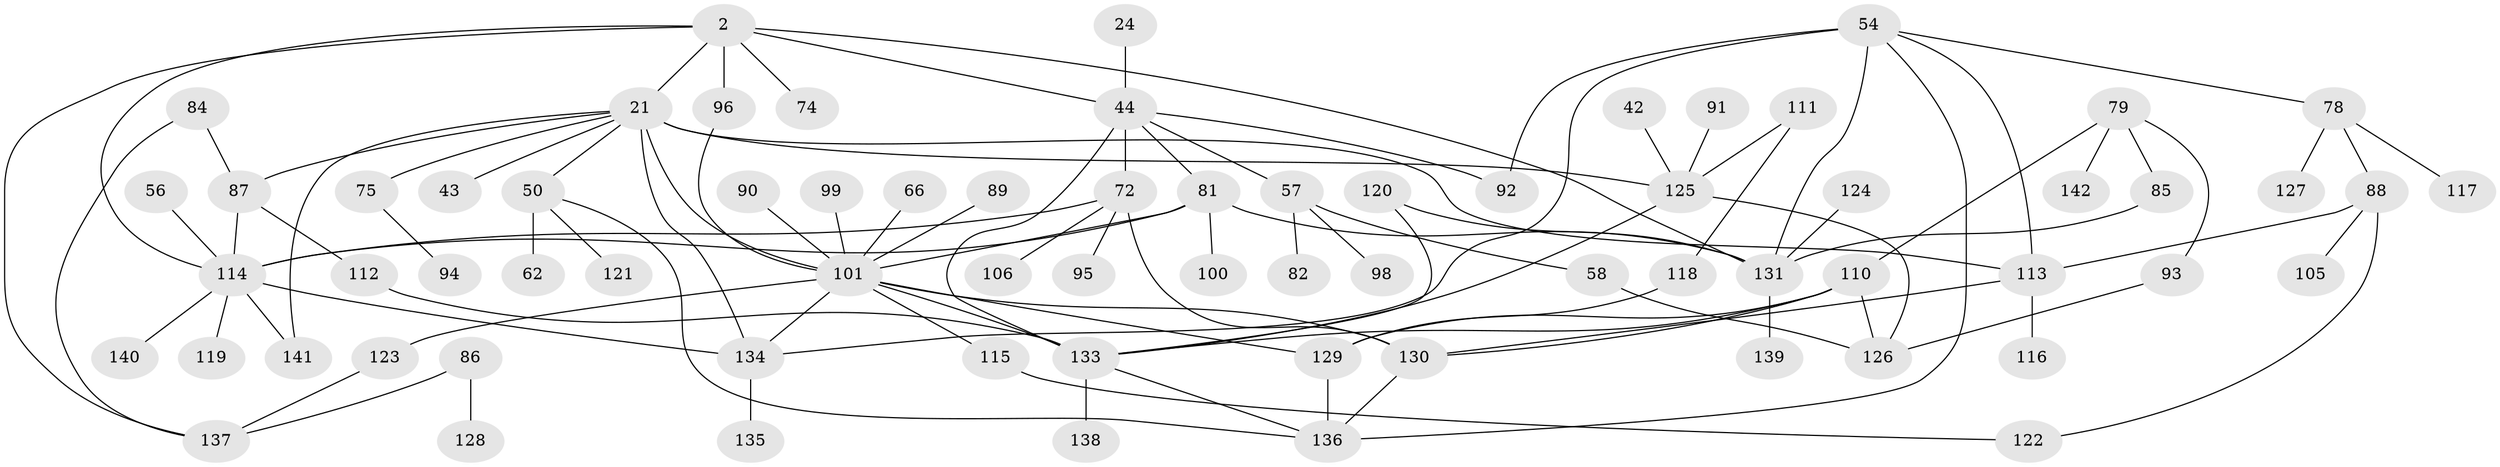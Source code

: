 // original degree distribution, {3: 0.19718309859154928, 9: 0.02112676056338028, 6: 0.014084507042253521, 2: 0.29577464788732394, 4: 0.14084507042253522, 5: 0.056338028169014086, 1: 0.2746478873239437}
// Generated by graph-tools (version 1.1) at 2025/42/03/09/25 04:42:15]
// undirected, 71 vertices, 103 edges
graph export_dot {
graph [start="1"]
  node [color=gray90,style=filled];
  2;
  21 [super="+7+6+14"];
  24 [super="+22"];
  42;
  43;
  44 [super="+5"];
  50 [super="+29"];
  54 [super="+49"];
  56;
  57 [super="+40"];
  58;
  62;
  66;
  72;
  74;
  75;
  78;
  79;
  81 [super="+15+39"];
  82;
  84;
  85;
  86;
  87 [super="+27+59+64"];
  88;
  89;
  90;
  91;
  92;
  93;
  94;
  95;
  96 [super="+47"];
  98;
  99;
  100;
  101 [super="+37+71"];
  105;
  106;
  110 [super="+45+46"];
  111;
  112;
  113 [super="+70"];
  114 [super="+19+26+35"];
  115;
  116;
  117;
  118;
  119;
  120 [super="+103"];
  121;
  122;
  123;
  124;
  125 [super="+69+102+104"];
  126 [super="+34+53"];
  127;
  128;
  129;
  130 [super="+97+60"];
  131 [super="+52+67"];
  133 [super="+80"];
  134 [super="+132+108"];
  135;
  136 [super="+77+83"];
  137 [super="+73+76"];
  138;
  139;
  140;
  141;
  142;
  2 -- 44 [weight=2];
  2 -- 74;
  2 -- 96;
  2 -- 21 [weight=2];
  2 -- 131;
  2 -- 137;
  2 -- 114;
  21 -- 141;
  21 -- 75;
  21 -- 43;
  21 -- 87;
  21 -- 101 [weight=3];
  21 -- 50;
  21 -- 134;
  21 -- 125 [weight=3];
  21 -- 113;
  24 -- 44;
  42 -- 125;
  44 -- 81;
  44 -- 72;
  44 -- 92;
  44 -- 133;
  44 -- 57;
  50 -- 121;
  50 -- 62;
  50 -- 136;
  54 -- 92;
  54 -- 113;
  54 -- 78;
  54 -- 131 [weight=2];
  54 -- 134;
  54 -- 136;
  56 -- 114;
  57 -- 98;
  57 -- 58;
  57 -- 82;
  58 -- 126;
  66 -- 101;
  72 -- 95;
  72 -- 106;
  72 -- 114;
  72 -- 130;
  75 -- 94;
  78 -- 88;
  78 -- 117;
  78 -- 127;
  79 -- 85;
  79 -- 93;
  79 -- 142;
  79 -- 110;
  81 -- 100;
  81 -- 114;
  81 -- 101;
  81 -- 131;
  84 -- 87;
  84 -- 137;
  85 -- 131;
  86 -- 128;
  86 -- 137;
  87 -- 112;
  87 -- 114;
  88 -- 105;
  88 -- 122;
  88 -- 113;
  89 -- 101;
  90 -- 101;
  91 -- 125;
  93 -- 126;
  96 -- 101;
  99 -- 101;
  101 -- 129;
  101 -- 133 [weight=2];
  101 -- 115;
  101 -- 123;
  101 -- 134;
  101 -- 130;
  110 -- 126;
  110 -- 129;
  110 -- 133;
  110 -- 130;
  111 -- 118;
  111 -- 125;
  112 -- 133;
  113 -- 116;
  113 -- 130;
  114 -- 119;
  114 -- 141;
  114 -- 140;
  114 -- 134 [weight=2];
  115 -- 122;
  118 -- 129;
  120 -- 131;
  120 -- 133;
  123 -- 137;
  124 -- 131;
  125 -- 133;
  125 -- 126;
  129 -- 136;
  130 -- 136;
  131 -- 139;
  133 -- 138;
  133 -- 136;
  134 -- 135;
}

